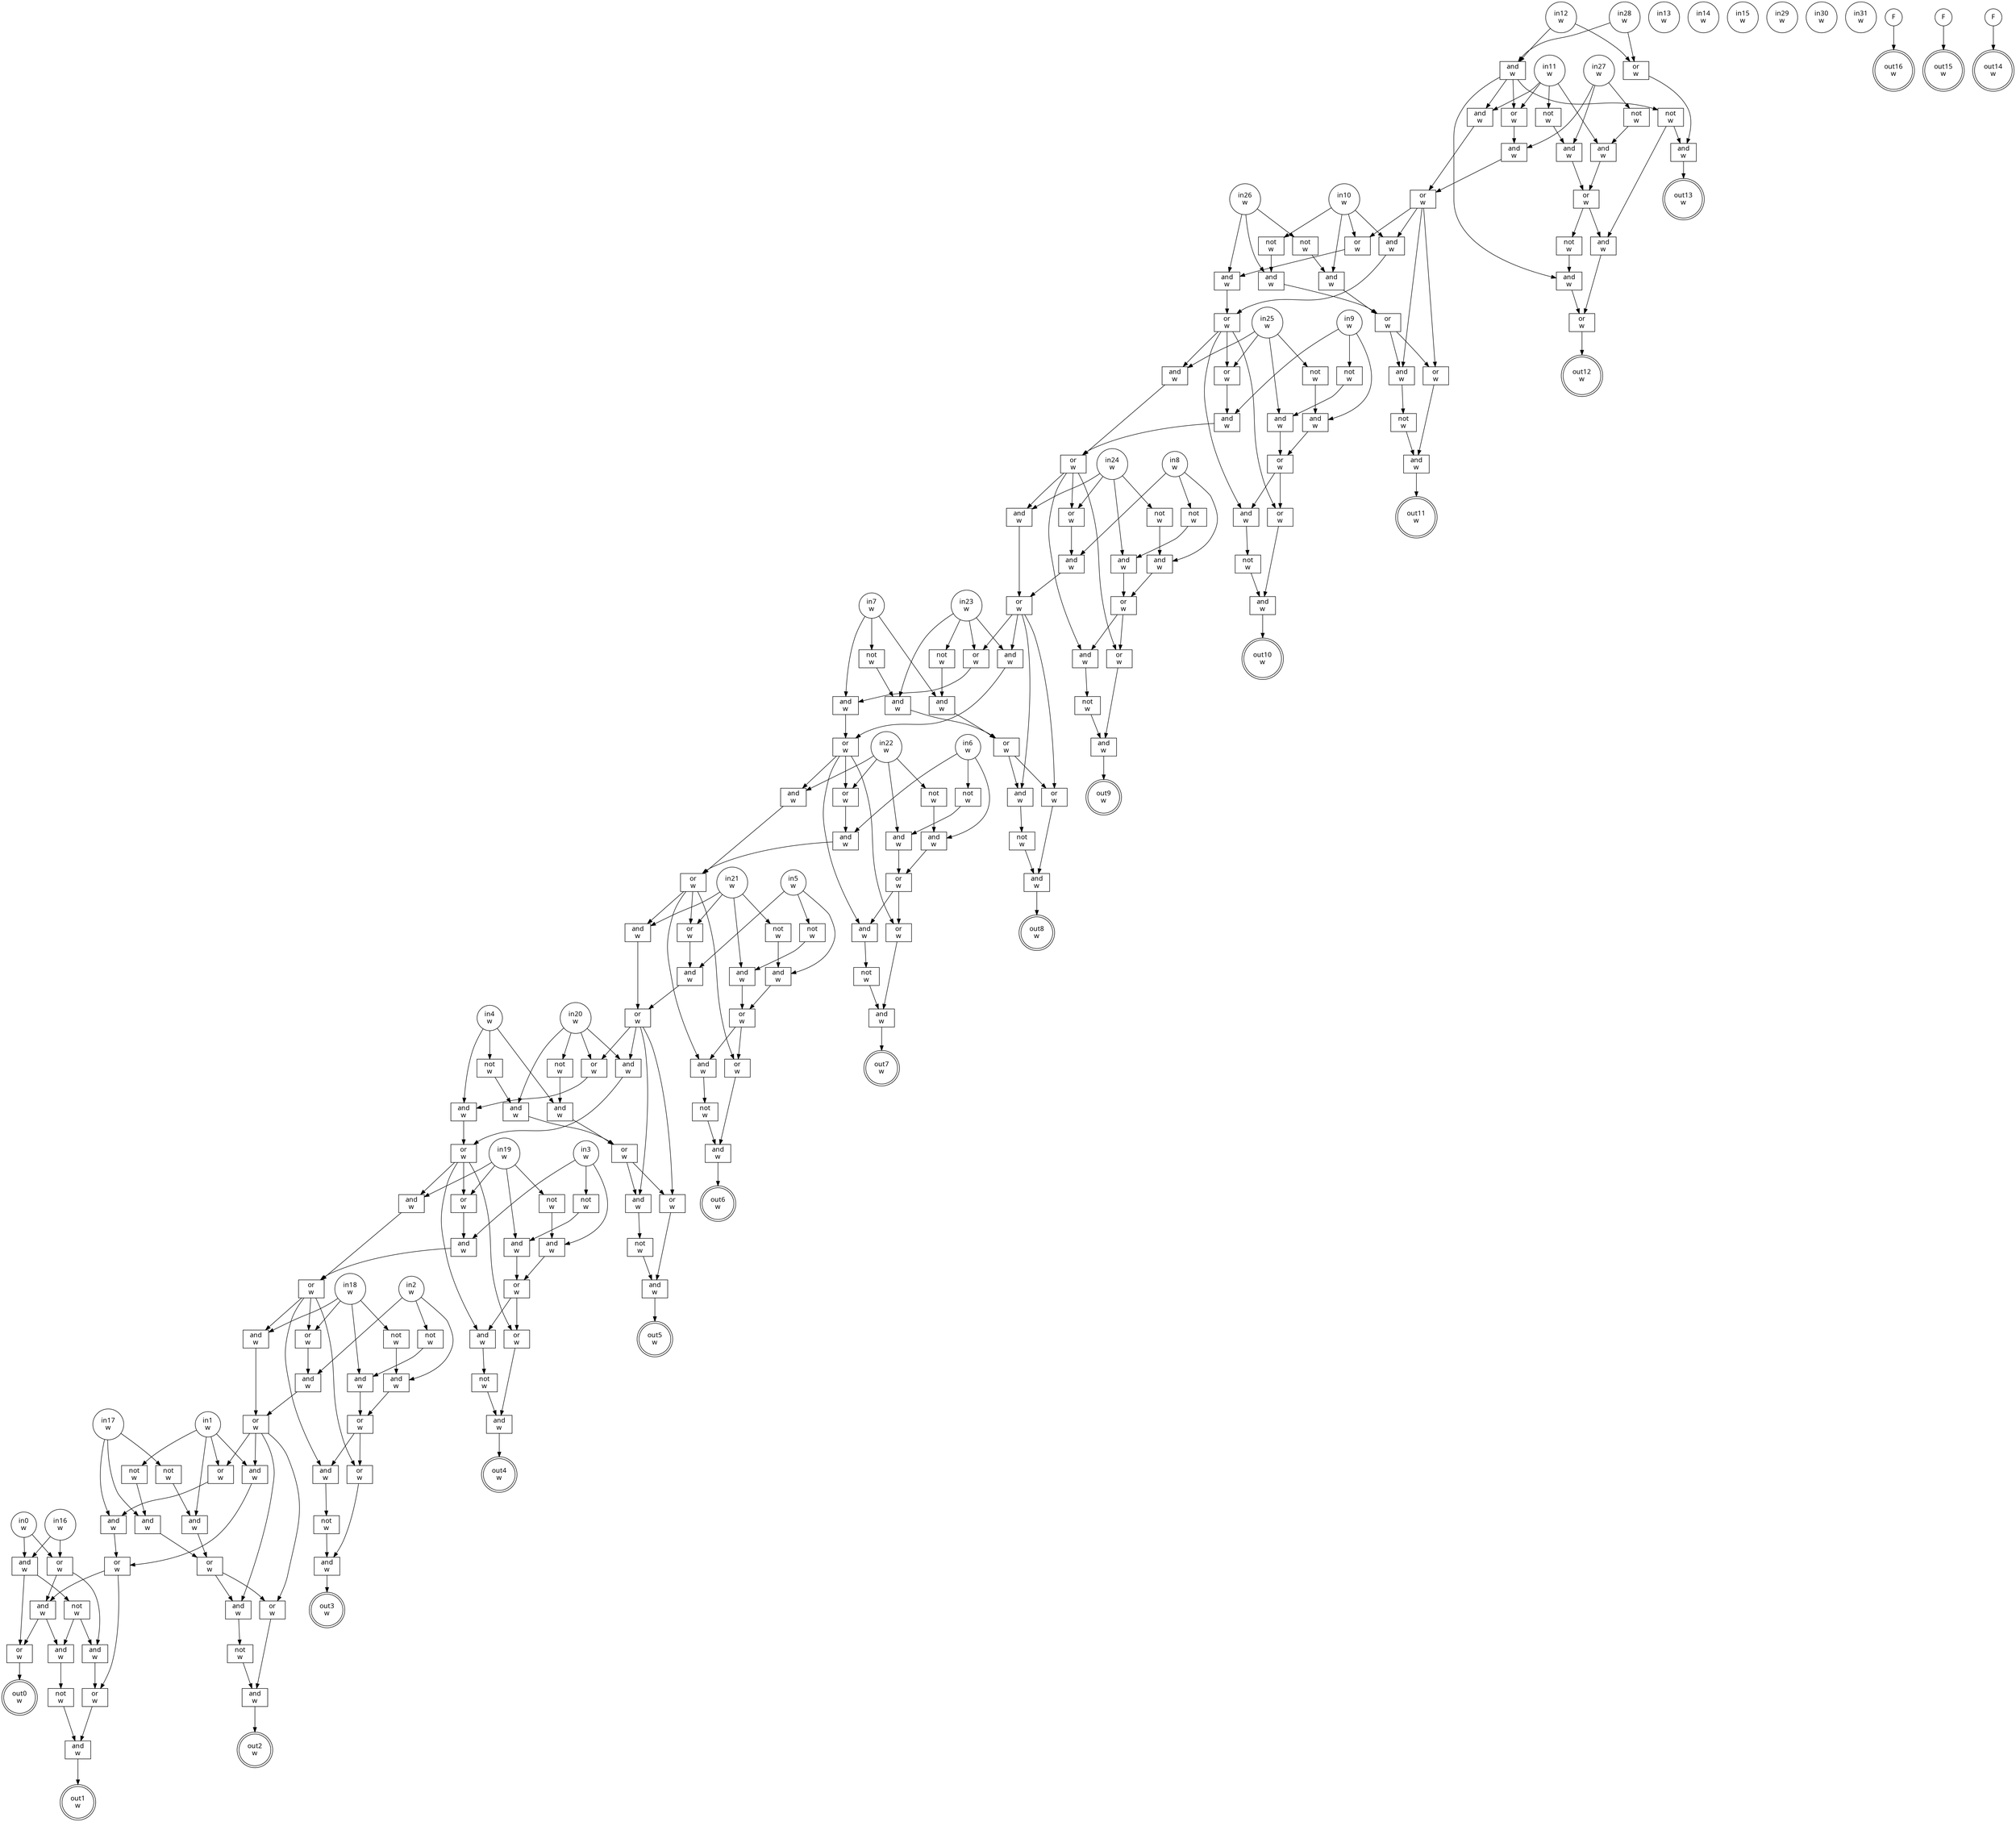 digraph circuit{
	node [style = filled, fillcolor = white,shape=rect, fontname=geneva]
	g0 [label="in0\nw",shape=circle,fillcolor=white]
	g1 [label="in1\nw",shape=circle,fillcolor=white]
	g2 [label="in2\nw",shape=circle,fillcolor=white]
	g3 [label="in3\nw",shape=circle,fillcolor=white]
	g4 [label="in4\nw",shape=circle,fillcolor=white]
	g5 [label="in5\nw",shape=circle,fillcolor=white]
	g6 [label="in6\nw",shape=circle,fillcolor=white]
	g7 [label="in7\nw",shape=circle,fillcolor=white]
	g8 [label="in8\nw",shape=circle,fillcolor=white]
	g9 [label="in9\nw",shape=circle,fillcolor=white]
	g10 [label="in10\nw",shape=circle,fillcolor=white]
	g11 [label="in11\nw",shape=circle,fillcolor=white]
	g12 [label="in12\nw",shape=circle,fillcolor=white]
	g13 [label="in13\nw",shape=circle,fillcolor=white]
	g14 [label="in14\nw",shape=circle,fillcolor=white]
	g15 [label="in15\nw",shape=circle,fillcolor=white]
	g16 [label="in16\nw",shape=circle,fillcolor=white]
	g17 [label="in17\nw",shape=circle,fillcolor=white]
	g18 [label="in18\nw",shape=circle,fillcolor=white]
	g19 [label="in19\nw",shape=circle,fillcolor=white]
	g20 [label="in20\nw",shape=circle,fillcolor=white]
	g21 [label="in21\nw",shape=circle,fillcolor=white]
	g22 [label="in22\nw",shape=circle,fillcolor=white]
	g23 [label="in23\nw",shape=circle,fillcolor=white]
	g24 [label="in24\nw",shape=circle,fillcolor=white]
	g25 [label="in25\nw",shape=circle,fillcolor=white]
	g26 [label="in26\nw",shape=circle,fillcolor=white]
	g27 [label="in27\nw",shape=circle,fillcolor=white]
	g28 [label="in28\nw",shape=circle,fillcolor=white]
	g29 [label="in29\nw",shape=circle,fillcolor=white]
	g30 [label="in30\nw",shape=circle,fillcolor=white]
	g31 [label="in31\nw",shape=circle,fillcolor=white]
	g32 [label="F",shape=circle,fillcolor=white]
	g33 [label="F",shape=circle,fillcolor=white]
	g34 [label="F",shape=circle,fillcolor=white]
	g35 [label="not\nw",fillcolor=white]
	g36 [label="not\nw",fillcolor=white]
	g37 [label="not\nw",fillcolor=white]
	g38 [label="not\nw",fillcolor=white]
	g39 [label="not\nw",fillcolor=white]
	g40 [label="not\nw",fillcolor=white]
	g41 [label="not\nw",fillcolor=white]
	g42 [label="not\nw",fillcolor=white]
	g43 [label="not\nw",fillcolor=white]
	g44 [label="not\nw",fillcolor=white]
	g45 [label="not\nw",fillcolor=white]
	g46 [label="or\nw",fillcolor=white]
	g47 [label="and\nw",fillcolor=white]
	g48 [label="not\nw",fillcolor=white]
	g49 [label="and\nw",fillcolor=white]
	g50 [label="and\nw",fillcolor=white]
	g51 [label="or\nw",fillcolor=white]
	g52 [label="and\nw",fillcolor=white]
	g53 [label="and\nw",fillcolor=white]
	g54 [label="or\nw",fillcolor=white]
	g55 [label="not\nw",fillcolor=white]
	g56 [label="and\nw",fillcolor=white]
	g57 [label="or\nw",fillcolor=white]
	g58 [label="and\nw",fillcolor=white]
	g59 [label="not\nw",fillcolor=white]
	g60 [label="and\nw",fillcolor=white]
	g61 [label="or\nw",fillcolor=white]
	g62 [label="and\nw",fillcolor=white]
	g63 [label="or\nw",fillcolor=white]
	g64 [label="and\nw",fillcolor=white]
	g65 [label="and\nw",fillcolor=white]
	g66 [label="or\nw",fillcolor=white]
	g67 [label="or\nw",fillcolor=white]
	g68 [label="and\nw",fillcolor=white]
	g69 [label="not\nw",fillcolor=white]
	g70 [label="and\nw",fillcolor=white]
	g71 [label="or\nw",fillcolor=white]
	g72 [label="and\nw",fillcolor=white]
	g73 [label="not\nw",fillcolor=white]
	g74 [label="or\nw",fillcolor=white]
	g75 [label="and\nw",fillcolor=white]
	g76 [label="and\nw",fillcolor=white]
	g77 [label="and\nw",fillcolor=white]
	g78 [label="or\nw",fillcolor=white]
	g79 [label="or\nw",fillcolor=white]
	g80 [label="and\nw",fillcolor=white]
	g81 [label="not\nw",fillcolor=white]
	g82 [label="and\nw",fillcolor=white]
	g83 [label="or\nw",fillcolor=white]
	g84 [label="and\nw",fillcolor=white]
	g85 [label="not\nw",fillcolor=white]
	g86 [label="or\nw",fillcolor=white]
	g87 [label="and\nw",fillcolor=white]
	g88 [label="and\nw",fillcolor=white]
	g89 [label="and\nw",fillcolor=white]
	g90 [label="or\nw",fillcolor=white]
	g91 [label="or\nw",fillcolor=white]
	g92 [label="and\nw",fillcolor=white]
	g93 [label="not\nw",fillcolor=white]
	g94 [label="and\nw",fillcolor=white]
	g95 [label="or\nw",fillcolor=white]
	g96 [label="and\nw",fillcolor=white]
	g97 [label="not\nw",fillcolor=white]
	g98 [label="or\nw",fillcolor=white]
	g99 [label="and\nw",fillcolor=white]
	g100 [label="and\nw",fillcolor=white]
	g101 [label="and\nw",fillcolor=white]
	g102 [label="or\nw",fillcolor=white]
	g103 [label="or\nw",fillcolor=white]
	g104 [label="and\nw",fillcolor=white]
	g105 [label="not\nw",fillcolor=white]
	g106 [label="and\nw",fillcolor=white]
	g107 [label="or\nw",fillcolor=white]
	g108 [label="and\nw",fillcolor=white]
	g109 [label="not\nw",fillcolor=white]
	g110 [label="or\nw",fillcolor=white]
	g111 [label="and\nw",fillcolor=white]
	g112 [label="and\nw",fillcolor=white]
	g113 [label="and\nw",fillcolor=white]
	g114 [label="or\nw",fillcolor=white]
	g115 [label="or\nw",fillcolor=white]
	g116 [label="and\nw",fillcolor=white]
	g117 [label="not\nw",fillcolor=white]
	g118 [label="and\nw",fillcolor=white]
	g119 [label="or\nw",fillcolor=white]
	g120 [label="and\nw",fillcolor=white]
	g121 [label="not\nw",fillcolor=white]
	g122 [label="or\nw",fillcolor=white]
	g123 [label="and\nw",fillcolor=white]
	g124 [label="and\nw",fillcolor=white]
	g125 [label="and\nw",fillcolor=white]
	g126 [label="or\nw",fillcolor=white]
	g127 [label="or\nw",fillcolor=white]
	g128 [label="and\nw",fillcolor=white]
	g129 [label="not\nw",fillcolor=white]
	g130 [label="and\nw",fillcolor=white]
	g131 [label="or\nw",fillcolor=white]
	g132 [label="and\nw",fillcolor=white]
	g133 [label="not\nw",fillcolor=white]
	g134 [label="or\nw",fillcolor=white]
	g135 [label="and\nw",fillcolor=white]
	g136 [label="and\nw",fillcolor=white]
	g137 [label="and\nw",fillcolor=white]
	g138 [label="or\nw",fillcolor=white]
	g139 [label="or\nw",fillcolor=white]
	g140 [label="and\nw",fillcolor=white]
	g141 [label="not\nw",fillcolor=white]
	g142 [label="and\nw",fillcolor=white]
	g143 [label="or\nw",fillcolor=white]
	g144 [label="and\nw",fillcolor=white]
	g145 [label="not\nw",fillcolor=white]
	g146 [label="or\nw",fillcolor=white]
	g147 [label="and\nw",fillcolor=white]
	g148 [label="and\nw",fillcolor=white]
	g149 [label="and\nw",fillcolor=white]
	g150 [label="or\nw",fillcolor=white]
	g151 [label="or\nw",fillcolor=white]
	g152 [label="and\nw",fillcolor=white]
	g153 [label="not\nw",fillcolor=white]
	g154 [label="and\nw",fillcolor=white]
	g155 [label="or\nw",fillcolor=white]
	g156 [label="and\nw",fillcolor=white]
	g157 [label="not\nw",fillcolor=white]
	g158 [label="or\nw",fillcolor=white]
	g159 [label="and\nw",fillcolor=white]
	g160 [label="and\nw",fillcolor=white]
	g161 [label="and\nw",fillcolor=white]
	g162 [label="or\nw",fillcolor=white]
	g163 [label="not\nw",fillcolor=white]
	g164 [label="and\nw",fillcolor=white]
	g165 [label="or\nw",fillcolor=white]
	g166 [label="and\nw",fillcolor=white]
	g167 [label="not\nw",fillcolor=white]
	g168 [label="or\nw",fillcolor=white]
	g169 [label="and\nw",fillcolor=white]
	g170 [label="and\nw",fillcolor=white]
	g171 [label="or\nw",fillcolor=white]
	g172 [label="and\nw",fillcolor=white]
	g173 [label="and\nw",fillcolor=white]
	g174 [label="or\nw",fillcolor=white]
	g175 [label="not\nw",fillcolor=white]
	g176 [label="and\nw",fillcolor=white]
	g177 [label="or\nw",fillcolor=white]
	g178 [label="and\nw",fillcolor=white]
	g179 [label="not\nw",fillcolor=white]
	g180 [label="or\nw",fillcolor=white]
	g181 [label="and\nw",fillcolor=white]
	g182 [label="and\nw",fillcolor=white]
	g183 [label="not\nw",fillcolor=white]
	g184 [label="or\nw",fillcolor=white]
	g185 [label="and\nw",fillcolor=white]
	g186 [label="or\nw",fillcolor=white]
	g187 [label="and\nw",fillcolor=white]
	g188 [label="and\nw",fillcolor=white]
	g189 [label="not\nw",fillcolor=white]
	g190 [label="and\nw",fillcolor=white]
	g191 [label="or\nw",fillcolor=white]
	g192 [label="out0\nw",shape=doublecircle,fillcolor=white]
	g193 [label="out1\nw",shape=doublecircle,fillcolor=white]
	g194 [label="out2\nw",shape=doublecircle,fillcolor=white]
	g195 [label="out3\nw",shape=doublecircle,fillcolor=white]
	g196 [label="out4\nw",shape=doublecircle,fillcolor=white]
	g197 [label="out5\nw",shape=doublecircle,fillcolor=white]
	g198 [label="out6\nw",shape=doublecircle,fillcolor=white]
	g199 [label="out7\nw",shape=doublecircle,fillcolor=white]
	g200 [label="out8\nw",shape=doublecircle,fillcolor=white]
	g201 [label="out9\nw",shape=doublecircle,fillcolor=white]
	g202 [label="out10\nw",shape=doublecircle,fillcolor=white]
	g203 [label="out11\nw",shape=doublecircle,fillcolor=white]
	g204 [label="out12\nw",shape=doublecircle,fillcolor=white]
	g205 [label="out13\nw",shape=doublecircle,fillcolor=white]
	g206 [label="out14\nw",shape=doublecircle,fillcolor=white]
	g207 [label="out15\nw",shape=doublecircle,fillcolor=white]
	g208 [label="out16\nw",shape=doublecircle,fillcolor=white]
	edge [fontname=Geneva,fontcolor=forestgreen]
	g0->g182
	g0->g184
	g1->g170
	g1->g171
	g1->g173
	g1->g175
	g2->g160
	g2->g161
	g2->g163
	g3->g148
	g3->g149
	g3->g153
	g4->g136
	g4->g137
	g4->g141
	g5->g124
	g5->g125
	g5->g129
	g6->g112
	g6->g113
	g6->g117
	g7->g100
	g7->g101
	g7->g105
	g8->g88
	g8->g89
	g8->g93
	g9->g76
	g9->g77
	g9->g81
	g10->g62
	g10->g63
	g10->g65
	g10->g69
	g11->g50
	g11->g51
	g11->g53
	g11->g55
	g12->g46
	g12->g47
	g16->g182
	g16->g184
	g17->g45
	g17->g172
	g17->g176
	g18->g44
	g18->g151
	g18->g152
	g18->g164
	g19->g43
	g19->g139
	g19->g140
	g19->g154
	g20->g42
	g20->g127
	g20->g128
	g20->g142
	g21->g41
	g21->g115
	g21->g116
	g21->g130
	g22->g40
	g22->g103
	g22->g104
	g22->g118
	g23->g39
	g23->g91
	g23->g92
	g23->g106
	g24->g38
	g24->g79
	g24->g80
	g24->g94
	g25->g37
	g25->g67
	g25->g68
	g25->g82
	g26->g36
	g26->g64
	g26->g70
	g27->g35
	g27->g52
	g27->g56
	g28->g46
	g28->g47
	g32->g208
	g33->g207
	g34->g206
	g35->g50
	g36->g62
	g37->g76
	g38->g88
	g39->g100
	g40->g112
	g41->g124
	g42->g136
	g43->g148
	g44->g160
	g45->g170
	g46->g49
	g47->g48
	g47->g51
	g47->g53
	g47->g60
	g48->g49
	g48->g58
	g49->g205
	g50->g57
	g51->g52
	g52->g54
	g53->g54
	g54->g63
	g54->g65
	g54->g72
	g54->g74
	g55->g56
	g56->g57
	g57->g58
	g57->g59
	g58->g61
	g59->g60
	g60->g61
	g61->g204
	g62->g71
	g63->g64
	g64->g66
	g65->g66
	g66->g67
	g66->g68
	g66->g84
	g66->g86
	g67->g77
	g68->g78
	g69->g70
	g70->g71
	g71->g72
	g71->g74
	g72->g73
	g73->g75
	g74->g75
	g75->g203
	g76->g83
	g77->g78
	g78->g79
	g78->g80
	g78->g96
	g78->g98
	g79->g89
	g80->g90
	g81->g82
	g82->g83
	g83->g84
	g83->g86
	g84->g85
	g85->g87
	g86->g87
	g87->g202
	g88->g95
	g89->g90
	g90->g91
	g90->g92
	g90->g108
	g90->g110
	g91->g101
	g92->g102
	g93->g94
	g94->g95
	g95->g96
	g95->g98
	g96->g97
	g97->g99
	g98->g99
	g99->g201
	g100->g107
	g101->g102
	g102->g103
	g102->g104
	g102->g120
	g102->g122
	g103->g113
	g104->g114
	g105->g106
	g106->g107
	g107->g108
	g107->g110
	g108->g109
	g109->g111
	g110->g111
	g111->g200
	g112->g119
	g113->g114
	g114->g115
	g114->g116
	g114->g132
	g114->g134
	g115->g125
	g116->g126
	g117->g118
	g118->g119
	g119->g120
	g119->g122
	g120->g121
	g121->g123
	g122->g123
	g123->g199
	g124->g131
	g125->g126
	g126->g127
	g126->g128
	g126->g144
	g126->g146
	g127->g137
	g128->g138
	g129->g130
	g130->g131
	g131->g132
	g131->g134
	g132->g133
	g133->g135
	g134->g135
	g135->g198
	g136->g143
	g137->g138
	g138->g139
	g138->g140
	g138->g156
	g138->g158
	g139->g149
	g140->g150
	g141->g142
	g142->g143
	g143->g144
	g143->g146
	g144->g145
	g145->g147
	g146->g147
	g147->g197
	g148->g155
	g149->g150
	g150->g151
	g150->g152
	g150->g166
	g150->g168
	g151->g161
	g152->g162
	g153->g154
	g154->g155
	g155->g156
	g155->g158
	g156->g157
	g157->g159
	g158->g159
	g159->g196
	g160->g165
	g161->g162
	g162->g171
	g162->g173
	g162->g178
	g162->g180
	g163->g164
	g164->g165
	g165->g166
	g165->g168
	g166->g167
	g167->g169
	g168->g169
	g169->g195
	g170->g177
	g171->g172
	g172->g174
	g173->g174
	g174->g186
	g174->g187
	g175->g176
	g176->g177
	g177->g178
	g177->g180
	g178->g179
	g179->g181
	g180->g181
	g181->g194
	g182->g183
	g182->g191
	g183->g185
	g183->g188
	g184->g185
	g184->g187
	g185->g186
	g186->g190
	g187->g188
	g187->g191
	g188->g189
	g189->g190
	g190->g193
	g191->g192
}